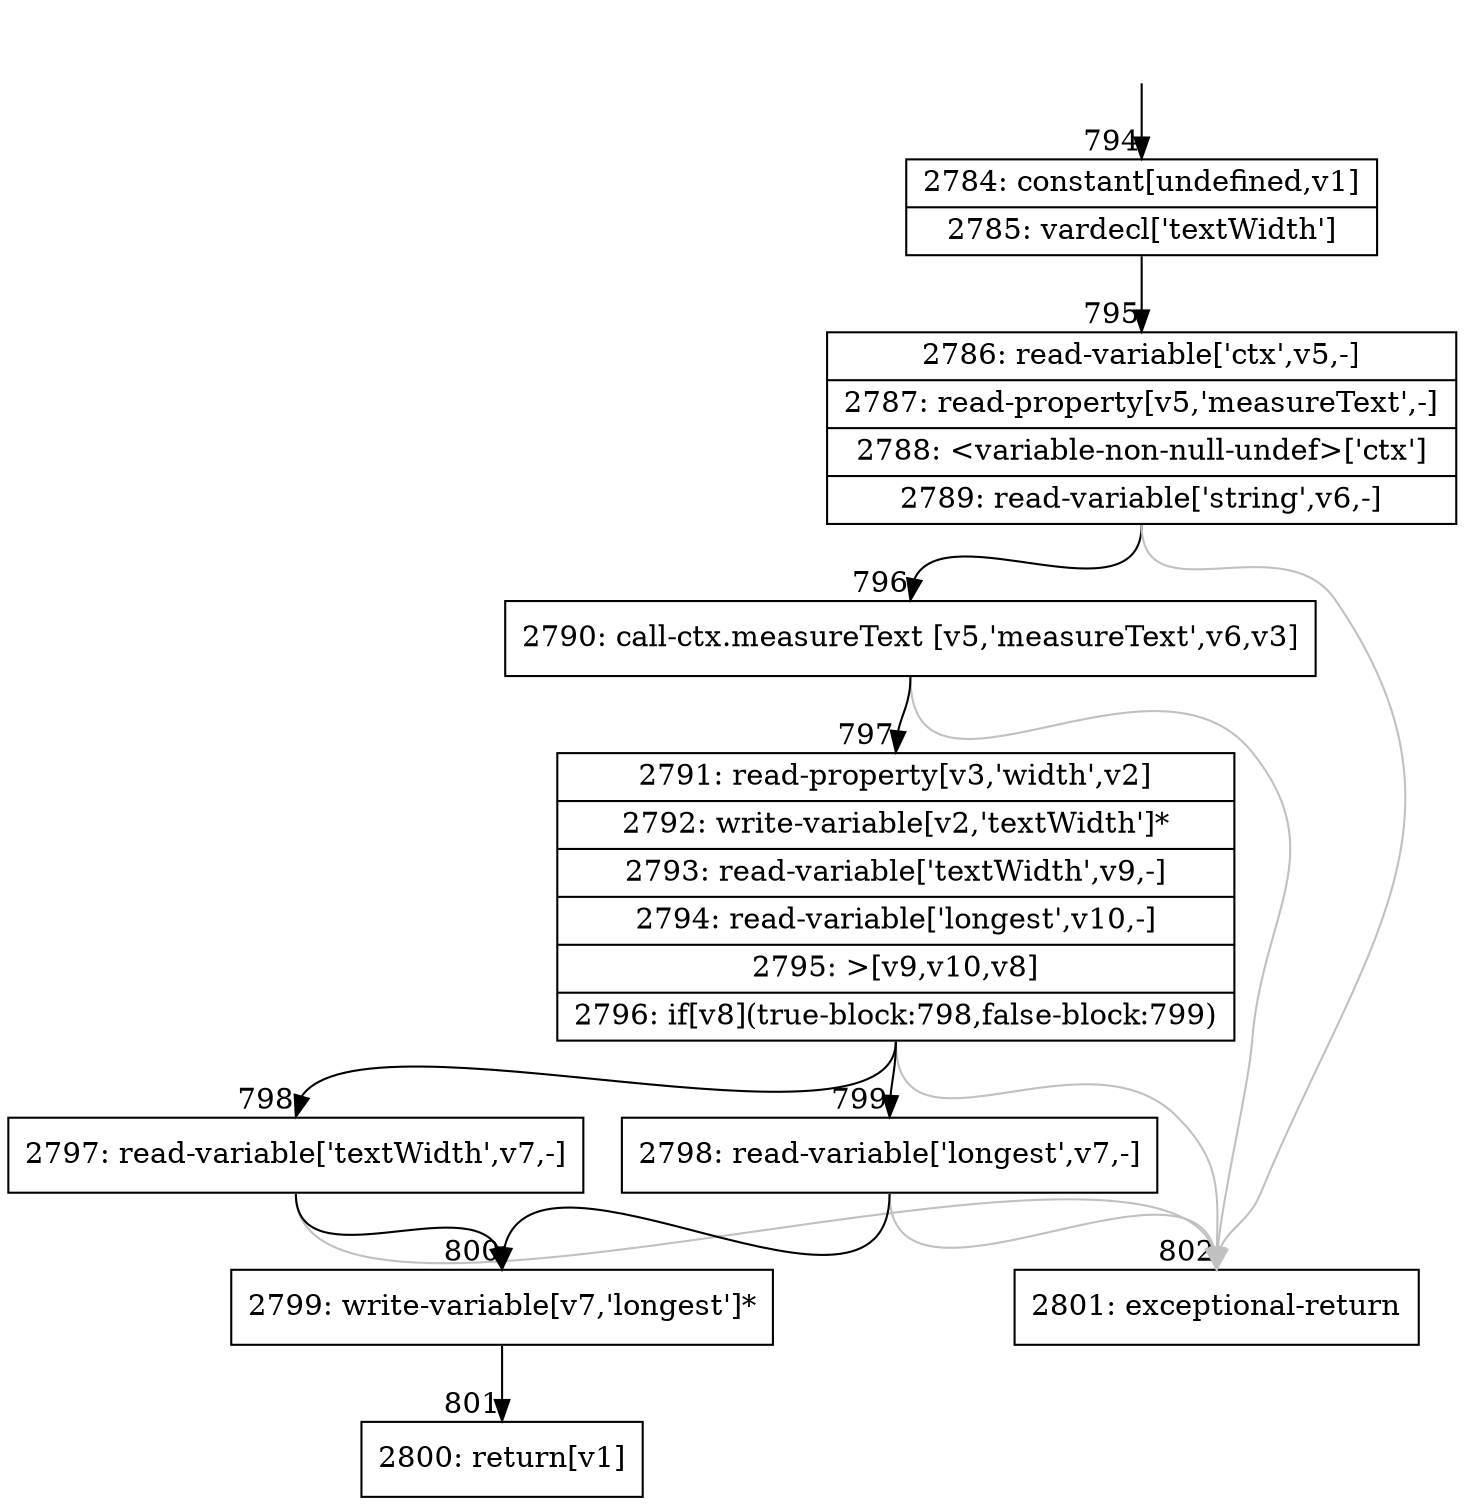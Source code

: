 digraph {
rankdir="TD"
BB_entry91[shape=none,label=""];
BB_entry91 -> BB794 [tailport=s, headport=n, headlabel="    794"]
BB794 [shape=record label="{2784: constant[undefined,v1]|2785: vardecl['textWidth']}" ] 
BB794 -> BB795 [tailport=s, headport=n, headlabel="      795"]
BB795 [shape=record label="{2786: read-variable['ctx',v5,-]|2787: read-property[v5,'measureText',-]|2788: \<variable-non-null-undef\>['ctx']|2789: read-variable['string',v6,-]}" ] 
BB795 -> BB796 [tailport=s, headport=n, headlabel="      796"]
BB795 -> BB802 [tailport=s, headport=n, color=gray, headlabel="      802"]
BB796 [shape=record label="{2790: call-ctx.measureText [v5,'measureText',v6,v3]}" ] 
BB796 -> BB797 [tailport=s, headport=n, headlabel="      797"]
BB796 -> BB802 [tailport=s, headport=n, color=gray]
BB797 [shape=record label="{2791: read-property[v3,'width',v2]|2792: write-variable[v2,'textWidth']*|2793: read-variable['textWidth',v9,-]|2794: read-variable['longest',v10,-]|2795: \>[v9,v10,v8]|2796: if[v8](true-block:798,false-block:799)}" ] 
BB797 -> BB798 [tailport=s, headport=n, headlabel="      798"]
BB797 -> BB799 [tailport=s, headport=n, headlabel="      799"]
BB797 -> BB802 [tailport=s, headport=n, color=gray]
BB798 [shape=record label="{2797: read-variable['textWidth',v7,-]}" ] 
BB798 -> BB800 [tailport=s, headport=n, headlabel="      800"]
BB798 -> BB802 [tailport=s, headport=n, color=gray]
BB799 [shape=record label="{2798: read-variable['longest',v7,-]}" ] 
BB799 -> BB800 [tailport=s, headport=n]
BB799 -> BB802 [tailport=s, headport=n, color=gray]
BB800 [shape=record label="{2799: write-variable[v7,'longest']*}" ] 
BB800 -> BB801 [tailport=s, headport=n, headlabel="      801"]
BB801 [shape=record label="{2800: return[v1]}" ] 
BB802 [shape=record label="{2801: exceptional-return}" ] 
//#$~ 800
}
